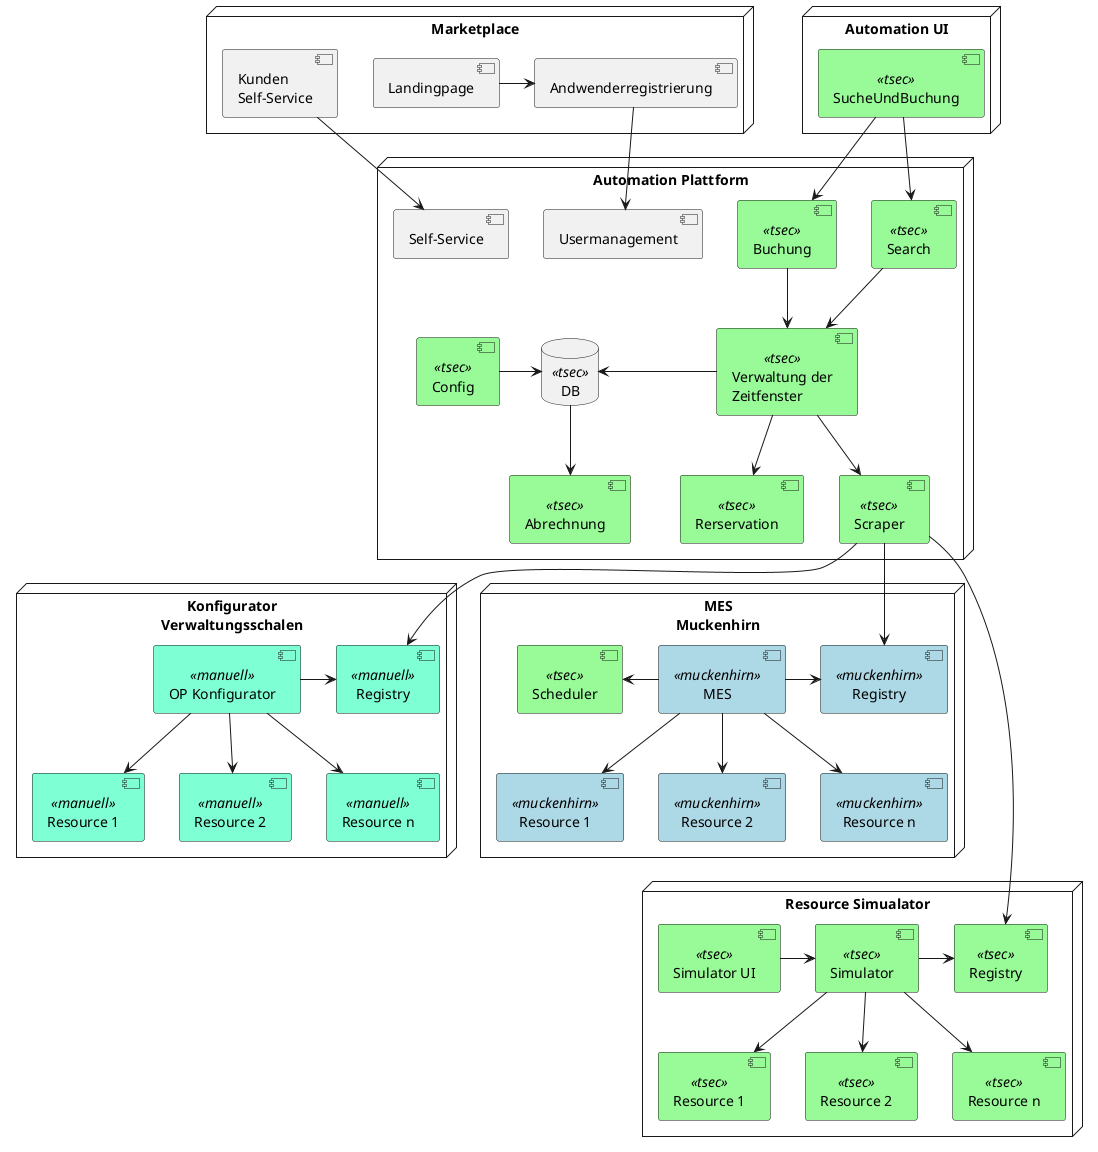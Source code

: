 @startuml

node "Marketplace" as marketplace {
    component "Landingpage" as landingpage
    component "Andwenderregistrierung" as usermanagement_ui
    component "Kunden\nSelf-Service" as selfservice_ui

    landingpage -> usermanagement_ui
}

node "Automation UI" as automation_ui {
    component SucheUndBuchung<<tsec>>
}


node "Automation Plattform" as platform<<tsec>> {
    component Usermanagement as user_management
    component "Self-Service" as selfservice

    component Search as search<<tsec>>
    component Buchung as buchung<<tsec>>

    component Config as config<<tsec>>

    database "DB" as platform_db<<tsec>>
    component "Abrechnung" as billing<<tsec>>

    component "Verwaltung der\nZeitfenster" as timeslot_manager<<tsec>>
    component "Scraper" as scraper<<tsec>>
    component "Rerservation" as reservation<<tsec>>

    selfservice --[hidden]> config

    config -> platform_db
    platform_db <- timeslot_manager
    platform_db --> billing

    search --> timeslot_manager
    buchung --> timeslot_manager
    timeslot_manager --> scraper
    timeslot_manager --> reservation
}

node "Konfigurator\nVerwaltungsschalen" as konfigurator_op {
    component "OP Konfigurator" as op_konfigurator<<manuell>>
    component "Registry" as op_registry<<manuell>>
    component "Resource 1" as op_res_1<<manuell>>
    component "Resource 2" as op_res_2<<manuell>>
    component "Resource n" as op_res_n<<manuell>>
    op_konfigurator -> op_registry
    op_konfigurator -->op_res_1
    op_konfigurator -->op_res_2
    op_konfigurator -->op_res_n
}

node "MES\nMuckenhirn" as mes_mh {
    component "Scheduler" as scheduler<<tsec>>
    component "MES" as mes<<muckenhirn>>
    component "Registry" as mes_registry<<muckenhirn>>
    component "Resource 1" as mes_res_1<<muckenhirn>>
    component "Resource 2" as mes_res_2<<muckenhirn>>
    component "Resource n" as mes_res_n<<muckenhirn>>

    scheduler <- mes
    mes -> mes_registry
    mes --> mes_res_1
    mes --> mes_res_2
    mes --> mes_res_n
}

node "Resource Simualator" as res_sim_tsec {
    component "Simulator UI" as res_sim_ui<<tsec>>
    component "Simulator" as res_sim<<tsec>>
    component "Registry" as res_sim_registry<<tsec>>
    component "Resource 1" as res_sim_res_1<<tsec>>
    component "Resource 2" as res_sim_res_2<<tsec>>
    component "Resource n" as res_sim_res_n<<tsec>>

    res_sim_ui -> res_sim
    res_sim -> res_sim_registry
    res_sim --> res_sim_res_1
    res_sim --> res_sim_res_2
    res_sim --> res_sim_res_n
}

usermanagement_ui --> user_management
selfservice_ui --> selfservice

SucheUndBuchung --> search
SucheUndBuchung --> buchung

scraper --> op_registry
scraper --> mes_registry
scraper ----> res_sim_registry

skinparam component {
    BackgroundColor<<tsec>> palegreen
    BackgroundColor<<muckenhirn>> lightblue
    BackgroundColor<<manuell>> aquamarine
}

@enduml